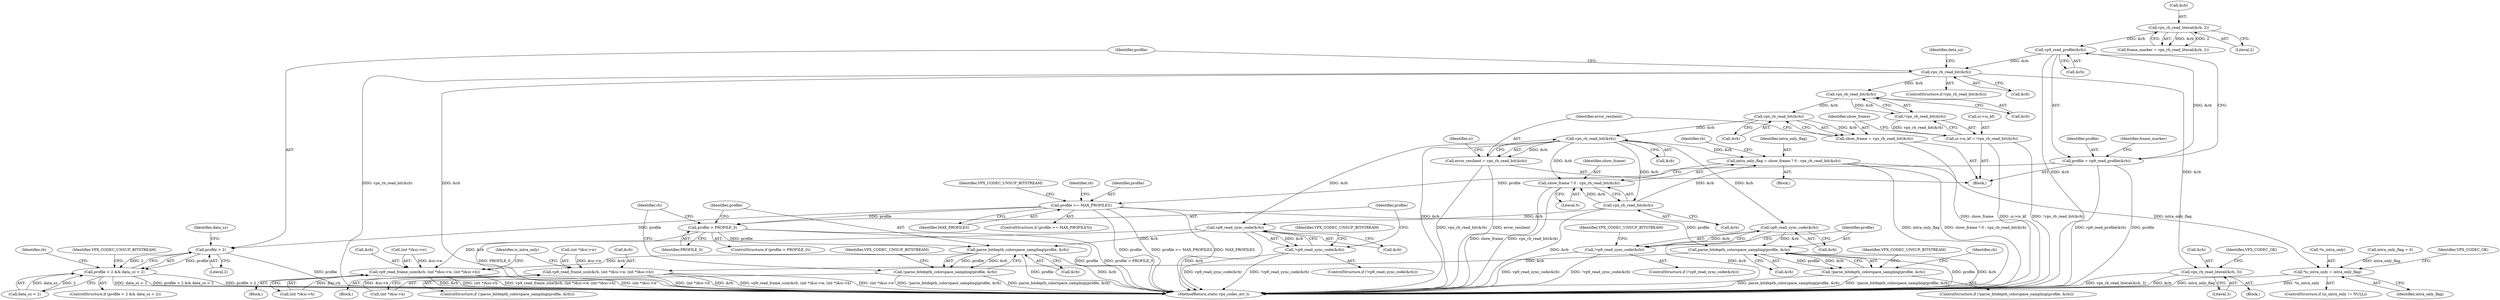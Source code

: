 digraph "0_Android_4974dcbd0289a2530df2ee2a25b5f92775df80da@API" {
"1000185" [label="(Call,vp9_read_profile(&rb))"];
"1000178" [label="(Call,vpx_rb_read_literal(&rb, 2))"];
"1000183" [label="(Call,profile = vp9_read_profile(&rb))"];
"1000195" [label="(Call,profile >= MAX_PROFILES)"];
"1000207" [label="(Call,profile > 2)"];
"1000206" [label="(Call,profile > 2 && data_sz < 2)"];
"1000259" [label="(Call,parse_bitdepth_colorspace_sampling(profile, &rb))"];
"1000258" [label="(Call,!parse_bitdepth_colorspace_sampling(profile, &rb))"];
"1000265" [label="(Call,vp9_read_frame_size(&rb, (int *)&si->w, (int *)&si->h))"];
"1000309" [label="(Call,profile > PROFILE_0)"];
"1000315" [label="(Call,parse_bitdepth_colorspace_sampling(profile, &rb))"];
"1000314" [label="(Call,!parse_bitdepth_colorspace_sampling(profile, &rb))"];
"1000326" [label="(Call,vp9_read_frame_size(&rb, (int *)&si->w, (int *)&si->h))"];
"1000201" [label="(Call,vpx_rb_read_bit(&rb))"];
"1000215" [label="(Call,vpx_rb_read_literal(&rb, 3))"];
"1000232" [label="(Call,vpx_rb_read_bit(&rb))"];
"1000231" [label="(Call,!vpx_rb_read_bit(&rb))"];
"1000227" [label="(Call,si->is_kf = !vpx_rb_read_bit(&rb))"];
"1000237" [label="(Call,vpx_rb_read_bit(&rb))"];
"1000235" [label="(Call,show_frame = vpx_rb_read_bit(&rb))"];
"1000242" [label="(Call,vpx_rb_read_bit(&rb))"];
"1000240" [label="(Call,error_resilient = vpx_rb_read_bit(&rb))"];
"1000252" [label="(Call,vp9_read_sync_code(&rb))"];
"1000251" [label="(Call,!vp9_read_sync_code(&rb))"];
"1000282" [label="(Call,intra_only_flag = show_frame ? 0 : vpx_rb_read_bit(&rb))"];
"1000345" [label="(Call,*is_intra_only = intra_only_flag)"];
"1000284" [label="(Call,show_frame ? 0 : vpx_rb_read_bit(&rb))"];
"1000287" [label="(Call,vpx_rb_read_bit(&rb))"];
"1000303" [label="(Call,vp9_read_sync_code(&rb))"];
"1000302" [label="(Call,!vp9_read_sync_code(&rb))"];
"1000253" [label="(Call,&rb)"];
"1000264" [label="(Identifier,VPX_CODEC_UNSUP_BITSTREAM)"];
"1000211" [label="(Identifier,data_sz)"];
"1000251" [label="(Call,!vp9_read_sync_code(&rb))"];
"1000243" [label="(Call,&rb)"];
"1000202" [label="(Call,&rb)"];
"1000216" [label="(Call,&rb)"];
"1000208" [label="(Identifier,profile)"];
"1000201" [label="(Call,vpx_rb_read_bit(&rb))"];
"1000210" [label="(Call,data_sz < 2)"];
"1000346" [label="(Call,*is_intra_only)"];
"1000315" [label="(Call,parse_bitdepth_colorspace_sampling(profile, &rb))"];
"1000302" [label="(Call,!vp9_read_sync_code(&rb))"];
"1000284" [label="(Call,show_frame ? 0 : vpx_rb_read_bit(&rb))"];
"1000209" [label="(Literal,2)"];
"1000231" [label="(Call,!vpx_rb_read_bit(&rb))"];
"1000285" [label="(Identifier,show_frame)"];
"1000343" [label="(Identifier,is_intra_only)"];
"1000257" [label="(ControlStructure,if (!parse_bitdepth_colorspace_sampling(profile, &rb)))"];
"1000250" [label="(ControlStructure,if (!vp9_read_sync_code(&rb)))"];
"1000179" [label="(Call,&rb)"];
"1000195" [label="(Call,profile >= MAX_PROFILES)"];
"1000311" [label="(Identifier,PROFILE_0)"];
"1000317" [label="(Call,&rb)"];
"1000169" [label="(Block,)"];
"1000235" [label="(Call,show_frame = vpx_rb_read_bit(&rb))"];
"1000345" [label="(Call,*is_intra_only = intra_only_flag)"];
"1000120" [label="(Call,intra_only_flag = 0)"];
"1000283" [label="(Identifier,intra_only_flag)"];
"1000288" [label="(Call,&rb)"];
"1000206" [label="(Call,profile > 2 && data_sz < 2)"];
"1000186" [label="(Call,&rb)"];
"1000176" [label="(Call,frame_marker = vpx_rb_read_literal(&rb, 2))"];
"1000301" [label="(ControlStructure,if (!vp9_read_sync_code(&rb)))"];
"1000287" [label="(Call,vpx_rb_read_bit(&rb))"];
"1000184" [label="(Identifier,profile)"];
"1000259" [label="(Call,parse_bitdepth_colorspace_sampling(profile, &rb))"];
"1000351" [label="(MethodReturn,static vpx_codec_err_t)"];
"1000205" [label="(ControlStructure,if (profile > 2 && data_sz < 2))"];
"1000197" [label="(Identifier,MAX_PROFILES)"];
"1000194" [label="(ControlStructure,if (profile >= MAX_PROFILES))"];
"1000214" [label="(Identifier,VPX_CODEC_UNSUP_BITSTREAM)"];
"1000335" [label="(Call,(int *)&si->h)"];
"1000314" [label="(Call,!parse_bitdepth_colorspace_sampling(profile, &rb))"];
"1000217" [label="(Identifier,rb)"];
"1000350" [label="(Identifier,VPX_CODEC_OK)"];
"1000183" [label="(Call,profile = vp9_read_profile(&rb))"];
"1000267" [label="(Identifier,rb)"];
"1000274" [label="(Call,(int *)&si->h)"];
"1000232" [label="(Call,vpx_rb_read_bit(&rb))"];
"1000310" [label="(Identifier,profile)"];
"1000323" [label="(Identifier,rb)"];
"1000282" [label="(Call,intra_only_flag = show_frame ? 0 : vpx_rb_read_bit(&rb))"];
"1000286" [label="(Literal,0)"];
"1000300" [label="(Block,)"];
"1000320" [label="(Identifier,VPX_CODEC_UNSUP_BITSTREAM)"];
"1000307" [label="(Identifier,VPX_CODEC_UNSUP_BITSTREAM)"];
"1000266" [label="(Call,&rb)"];
"1000281" [label="(Block,)"];
"1000326" [label="(Call,vp9_read_frame_size(&rb, (int *)&si->w, (int *)&si->h))"];
"1000247" [label="(Identifier,si)"];
"1000240" [label="(Call,error_resilient = vpx_rb_read_bit(&rb))"];
"1000303" [label="(Call,vp9_read_sync_code(&rb))"];
"1000313" [label="(ControlStructure,if (!parse_bitdepth_colorspace_sampling(profile, &rb)))"];
"1000260" [label="(Identifier,profile)"];
"1000237" [label="(Call,vpx_rb_read_bit(&rb))"];
"1000292" [label="(Identifier,rb)"];
"1000215" [label="(Call,vpx_rb_read_literal(&rb, 3))"];
"1000252" [label="(Call,vp9_read_sync_code(&rb))"];
"1000242" [label="(Call,vpx_rb_read_bit(&rb))"];
"1000308" [label="(ControlStructure,if (profile > PROFILE_0))"];
"1000227" [label="(Call,si->is_kf = !vpx_rb_read_bit(&rb))"];
"1000190" [label="(Identifier,frame_marker)"];
"1000327" [label="(Call,&rb)"];
"1000348" [label="(Identifier,intra_only_flag)"];
"1000204" [label="(Block,)"];
"1000316" [label="(Identifier,profile)"];
"1000199" [label="(Identifier,VPX_CODEC_UNSUP_BITSTREAM)"];
"1000218" [label="(Literal,3)"];
"1000341" [label="(ControlStructure,if (is_intra_only != NULL))"];
"1000200" [label="(ControlStructure,if (vpx_rb_read_bit(&rb)))"];
"1000207" [label="(Call,profile > 2)"];
"1000265" [label="(Call,vp9_read_frame_size(&rb, (int *)&si->w, (int *)&si->h))"];
"1000268" [label="(Call,(int *)&si->w)"];
"1000203" [label="(Identifier,rb)"];
"1000258" [label="(Call,!parse_bitdepth_colorspace_sampling(profile, &rb))"];
"1000256" [label="(Identifier,VPX_CODEC_UNSUP_BITSTREAM)"];
"1000241" [label="(Identifier,error_resilient)"];
"1000220" [label="(Identifier,VPX_CODEC_OK)"];
"1000185" [label="(Call,vp9_read_profile(&rb))"];
"1000236" [label="(Identifier,show_frame)"];
"1000181" [label="(Literal,2)"];
"1000233" [label="(Call,&rb)"];
"1000228" [label="(Call,si->is_kf)"];
"1000304" [label="(Call,&rb)"];
"1000196" [label="(Identifier,profile)"];
"1000223" [label="(Identifier,data_sz)"];
"1000329" [label="(Call,(int *)&si->w)"];
"1000178" [label="(Call,vpx_rb_read_literal(&rb, 2))"];
"1000238" [label="(Call,&rb)"];
"1000261" [label="(Call,&rb)"];
"1000249" [label="(Block,)"];
"1000309" [label="(Call,profile > PROFILE_0)"];
"1000185" -> "1000183"  [label="AST: "];
"1000185" -> "1000186"  [label="CFG: "];
"1000186" -> "1000185"  [label="AST: "];
"1000183" -> "1000185"  [label="CFG: "];
"1000185" -> "1000351"  [label="DDG: &rb"];
"1000185" -> "1000183"  [label="DDG: &rb"];
"1000178" -> "1000185"  [label="DDG: &rb"];
"1000185" -> "1000201"  [label="DDG: &rb"];
"1000178" -> "1000176"  [label="AST: "];
"1000178" -> "1000181"  [label="CFG: "];
"1000179" -> "1000178"  [label="AST: "];
"1000181" -> "1000178"  [label="AST: "];
"1000176" -> "1000178"  [label="CFG: "];
"1000178" -> "1000176"  [label="DDG: &rb"];
"1000178" -> "1000176"  [label="DDG: 2"];
"1000183" -> "1000169"  [label="AST: "];
"1000184" -> "1000183"  [label="AST: "];
"1000190" -> "1000183"  [label="CFG: "];
"1000183" -> "1000351"  [label="DDG: vp9_read_profile(&rb)"];
"1000183" -> "1000351"  [label="DDG: profile"];
"1000183" -> "1000195"  [label="DDG: profile"];
"1000195" -> "1000194"  [label="AST: "];
"1000195" -> "1000197"  [label="CFG: "];
"1000196" -> "1000195"  [label="AST: "];
"1000197" -> "1000195"  [label="AST: "];
"1000199" -> "1000195"  [label="CFG: "];
"1000203" -> "1000195"  [label="CFG: "];
"1000195" -> "1000351"  [label="DDG: profile >= MAX_PROFILES"];
"1000195" -> "1000351"  [label="DDG: MAX_PROFILES"];
"1000195" -> "1000351"  [label="DDG: profile"];
"1000195" -> "1000207"  [label="DDG: profile"];
"1000195" -> "1000259"  [label="DDG: profile"];
"1000195" -> "1000309"  [label="DDG: profile"];
"1000207" -> "1000206"  [label="AST: "];
"1000207" -> "1000209"  [label="CFG: "];
"1000208" -> "1000207"  [label="AST: "];
"1000209" -> "1000207"  [label="AST: "];
"1000211" -> "1000207"  [label="CFG: "];
"1000206" -> "1000207"  [label="CFG: "];
"1000207" -> "1000351"  [label="DDG: profile"];
"1000207" -> "1000206"  [label="DDG: profile"];
"1000207" -> "1000206"  [label="DDG: 2"];
"1000206" -> "1000205"  [label="AST: "];
"1000206" -> "1000210"  [label="CFG: "];
"1000210" -> "1000206"  [label="AST: "];
"1000214" -> "1000206"  [label="CFG: "];
"1000217" -> "1000206"  [label="CFG: "];
"1000206" -> "1000351"  [label="DDG: data_sz < 2"];
"1000206" -> "1000351"  [label="DDG: profile > 2 && data_sz < 2"];
"1000206" -> "1000351"  [label="DDG: profile > 2"];
"1000210" -> "1000206"  [label="DDG: data_sz"];
"1000210" -> "1000206"  [label="DDG: 2"];
"1000259" -> "1000258"  [label="AST: "];
"1000259" -> "1000261"  [label="CFG: "];
"1000260" -> "1000259"  [label="AST: "];
"1000261" -> "1000259"  [label="AST: "];
"1000258" -> "1000259"  [label="CFG: "];
"1000259" -> "1000351"  [label="DDG: profile"];
"1000259" -> "1000351"  [label="DDG: &rb"];
"1000259" -> "1000258"  [label="DDG: profile"];
"1000259" -> "1000258"  [label="DDG: &rb"];
"1000252" -> "1000259"  [label="DDG: &rb"];
"1000259" -> "1000265"  [label="DDG: &rb"];
"1000258" -> "1000257"  [label="AST: "];
"1000264" -> "1000258"  [label="CFG: "];
"1000267" -> "1000258"  [label="CFG: "];
"1000258" -> "1000351"  [label="DDG: parse_bitdepth_colorspace_sampling(profile, &rb)"];
"1000258" -> "1000351"  [label="DDG: !parse_bitdepth_colorspace_sampling(profile, &rb)"];
"1000265" -> "1000249"  [label="AST: "];
"1000265" -> "1000274"  [label="CFG: "];
"1000266" -> "1000265"  [label="AST: "];
"1000268" -> "1000265"  [label="AST: "];
"1000274" -> "1000265"  [label="AST: "];
"1000343" -> "1000265"  [label="CFG: "];
"1000265" -> "1000351"  [label="DDG: vp9_read_frame_size(&rb, (int *)&si->w, (int *)&si->h)"];
"1000265" -> "1000351"  [label="DDG: (int *)&si->w"];
"1000265" -> "1000351"  [label="DDG: (int *)&si->h"];
"1000265" -> "1000351"  [label="DDG: &rb"];
"1000268" -> "1000265"  [label="DDG: &si->w"];
"1000274" -> "1000265"  [label="DDG: &si->h"];
"1000309" -> "1000308"  [label="AST: "];
"1000309" -> "1000311"  [label="CFG: "];
"1000310" -> "1000309"  [label="AST: "];
"1000311" -> "1000309"  [label="AST: "];
"1000316" -> "1000309"  [label="CFG: "];
"1000323" -> "1000309"  [label="CFG: "];
"1000309" -> "1000351"  [label="DDG: profile"];
"1000309" -> "1000351"  [label="DDG: profile > PROFILE_0"];
"1000309" -> "1000351"  [label="DDG: PROFILE_0"];
"1000309" -> "1000315"  [label="DDG: profile"];
"1000315" -> "1000314"  [label="AST: "];
"1000315" -> "1000317"  [label="CFG: "];
"1000316" -> "1000315"  [label="AST: "];
"1000317" -> "1000315"  [label="AST: "];
"1000314" -> "1000315"  [label="CFG: "];
"1000315" -> "1000351"  [label="DDG: profile"];
"1000315" -> "1000351"  [label="DDG: &rb"];
"1000315" -> "1000314"  [label="DDG: profile"];
"1000315" -> "1000314"  [label="DDG: &rb"];
"1000303" -> "1000315"  [label="DDG: &rb"];
"1000315" -> "1000326"  [label="DDG: &rb"];
"1000314" -> "1000313"  [label="AST: "];
"1000320" -> "1000314"  [label="CFG: "];
"1000323" -> "1000314"  [label="CFG: "];
"1000314" -> "1000351"  [label="DDG: parse_bitdepth_colorspace_sampling(profile, &rb)"];
"1000314" -> "1000351"  [label="DDG: !parse_bitdepth_colorspace_sampling(profile, &rb)"];
"1000326" -> "1000300"  [label="AST: "];
"1000326" -> "1000335"  [label="CFG: "];
"1000327" -> "1000326"  [label="AST: "];
"1000329" -> "1000326"  [label="AST: "];
"1000335" -> "1000326"  [label="AST: "];
"1000343" -> "1000326"  [label="CFG: "];
"1000326" -> "1000351"  [label="DDG: vp9_read_frame_size(&rb, (int *)&si->w, (int *)&si->h)"];
"1000326" -> "1000351"  [label="DDG: (int *)&si->w"];
"1000326" -> "1000351"  [label="DDG: &rb"];
"1000326" -> "1000351"  [label="DDG: (int *)&si->h"];
"1000303" -> "1000326"  [label="DDG: &rb"];
"1000329" -> "1000326"  [label="DDG: &si->w"];
"1000335" -> "1000326"  [label="DDG: &si->h"];
"1000201" -> "1000200"  [label="AST: "];
"1000201" -> "1000202"  [label="CFG: "];
"1000202" -> "1000201"  [label="AST: "];
"1000208" -> "1000201"  [label="CFG: "];
"1000223" -> "1000201"  [label="CFG: "];
"1000201" -> "1000351"  [label="DDG: vpx_rb_read_bit(&rb)"];
"1000201" -> "1000351"  [label="DDG: &rb"];
"1000201" -> "1000215"  [label="DDG: &rb"];
"1000201" -> "1000232"  [label="DDG: &rb"];
"1000215" -> "1000204"  [label="AST: "];
"1000215" -> "1000218"  [label="CFG: "];
"1000216" -> "1000215"  [label="AST: "];
"1000218" -> "1000215"  [label="AST: "];
"1000220" -> "1000215"  [label="CFG: "];
"1000215" -> "1000351"  [label="DDG: &rb"];
"1000215" -> "1000351"  [label="DDG: vpx_rb_read_literal(&rb, 3)"];
"1000232" -> "1000231"  [label="AST: "];
"1000232" -> "1000233"  [label="CFG: "];
"1000233" -> "1000232"  [label="AST: "];
"1000231" -> "1000232"  [label="CFG: "];
"1000232" -> "1000231"  [label="DDG: &rb"];
"1000232" -> "1000237"  [label="DDG: &rb"];
"1000231" -> "1000227"  [label="AST: "];
"1000227" -> "1000231"  [label="CFG: "];
"1000231" -> "1000227"  [label="DDG: vpx_rb_read_bit(&rb)"];
"1000227" -> "1000169"  [label="AST: "];
"1000228" -> "1000227"  [label="AST: "];
"1000236" -> "1000227"  [label="CFG: "];
"1000227" -> "1000351"  [label="DDG: si->is_kf"];
"1000227" -> "1000351"  [label="DDG: !vpx_rb_read_bit(&rb)"];
"1000237" -> "1000235"  [label="AST: "];
"1000237" -> "1000238"  [label="CFG: "];
"1000238" -> "1000237"  [label="AST: "];
"1000235" -> "1000237"  [label="CFG: "];
"1000237" -> "1000235"  [label="DDG: &rb"];
"1000237" -> "1000242"  [label="DDG: &rb"];
"1000235" -> "1000169"  [label="AST: "];
"1000236" -> "1000235"  [label="AST: "];
"1000241" -> "1000235"  [label="CFG: "];
"1000235" -> "1000351"  [label="DDG: show_frame"];
"1000242" -> "1000240"  [label="AST: "];
"1000242" -> "1000243"  [label="CFG: "];
"1000243" -> "1000242"  [label="AST: "];
"1000240" -> "1000242"  [label="CFG: "];
"1000242" -> "1000351"  [label="DDG: &rb"];
"1000242" -> "1000240"  [label="DDG: &rb"];
"1000242" -> "1000252"  [label="DDG: &rb"];
"1000242" -> "1000282"  [label="DDG: &rb"];
"1000242" -> "1000284"  [label="DDG: &rb"];
"1000242" -> "1000287"  [label="DDG: &rb"];
"1000242" -> "1000303"  [label="DDG: &rb"];
"1000240" -> "1000169"  [label="AST: "];
"1000241" -> "1000240"  [label="AST: "];
"1000247" -> "1000240"  [label="CFG: "];
"1000240" -> "1000351"  [label="DDG: vpx_rb_read_bit(&rb)"];
"1000240" -> "1000351"  [label="DDG: error_resilient"];
"1000252" -> "1000251"  [label="AST: "];
"1000252" -> "1000253"  [label="CFG: "];
"1000253" -> "1000252"  [label="AST: "];
"1000251" -> "1000252"  [label="CFG: "];
"1000252" -> "1000351"  [label="DDG: &rb"];
"1000252" -> "1000251"  [label="DDG: &rb"];
"1000251" -> "1000250"  [label="AST: "];
"1000256" -> "1000251"  [label="CFG: "];
"1000260" -> "1000251"  [label="CFG: "];
"1000251" -> "1000351"  [label="DDG: !vp9_read_sync_code(&rb)"];
"1000251" -> "1000351"  [label="DDG: vp9_read_sync_code(&rb)"];
"1000282" -> "1000281"  [label="AST: "];
"1000282" -> "1000284"  [label="CFG: "];
"1000283" -> "1000282"  [label="AST: "];
"1000284" -> "1000282"  [label="AST: "];
"1000292" -> "1000282"  [label="CFG: "];
"1000282" -> "1000351"  [label="DDG: show_frame ? 0 : vpx_rb_read_bit(&rb)"];
"1000282" -> "1000351"  [label="DDG: intra_only_flag"];
"1000287" -> "1000282"  [label="DDG: &rb"];
"1000282" -> "1000345"  [label="DDG: intra_only_flag"];
"1000345" -> "1000341"  [label="AST: "];
"1000345" -> "1000348"  [label="CFG: "];
"1000346" -> "1000345"  [label="AST: "];
"1000348" -> "1000345"  [label="AST: "];
"1000350" -> "1000345"  [label="CFG: "];
"1000345" -> "1000351"  [label="DDG: intra_only_flag"];
"1000345" -> "1000351"  [label="DDG: *is_intra_only"];
"1000120" -> "1000345"  [label="DDG: intra_only_flag"];
"1000284" -> "1000286"  [label="CFG: "];
"1000284" -> "1000287"  [label="CFG: "];
"1000285" -> "1000284"  [label="AST: "];
"1000286" -> "1000284"  [label="AST: "];
"1000287" -> "1000284"  [label="AST: "];
"1000284" -> "1000351"  [label="DDG: show_frame"];
"1000284" -> "1000351"  [label="DDG: vpx_rb_read_bit(&rb)"];
"1000287" -> "1000284"  [label="DDG: &rb"];
"1000287" -> "1000288"  [label="CFG: "];
"1000288" -> "1000287"  [label="AST: "];
"1000287" -> "1000351"  [label="DDG: &rb"];
"1000287" -> "1000303"  [label="DDG: &rb"];
"1000303" -> "1000302"  [label="AST: "];
"1000303" -> "1000304"  [label="CFG: "];
"1000304" -> "1000303"  [label="AST: "];
"1000302" -> "1000303"  [label="CFG: "];
"1000303" -> "1000351"  [label="DDG: &rb"];
"1000303" -> "1000302"  [label="DDG: &rb"];
"1000302" -> "1000301"  [label="AST: "];
"1000307" -> "1000302"  [label="CFG: "];
"1000310" -> "1000302"  [label="CFG: "];
"1000302" -> "1000351"  [label="DDG: vp9_read_sync_code(&rb)"];
"1000302" -> "1000351"  [label="DDG: !vp9_read_sync_code(&rb)"];
}
